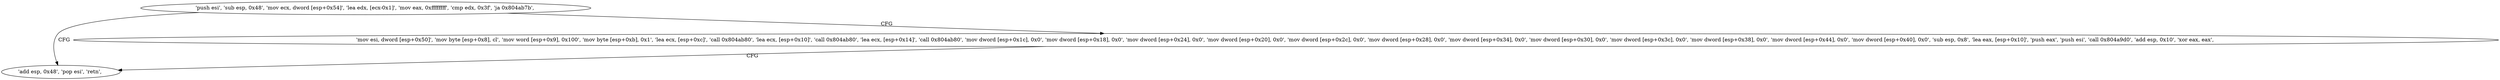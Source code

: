 digraph "func" {
"134523584" [label = "'push esi', 'sub esp, 0x48', 'mov ecx, dword [esp+0x54]', 'lea edx, [ecx-0x1]', 'mov eax, 0xffffffff', 'cmp edx, 0x3f', 'ja 0x804ab7b', " ]
"134523771" [label = "'add esp, 0x48', 'pop esi', 'retn', " ]
"134523609" [label = "'mov esi, dword [esp+0x50]', 'mov byte [esp+0x8], cl', 'mov word [esp+0x9], 0x100', 'mov byte [esp+0xb], 0x1', 'lea ecx, [esp+0xc]', 'call 0x804ab80', 'lea ecx, [esp+0x10]', 'call 0x804ab80', 'lea ecx, [esp+0x14]', 'call 0x804ab80', 'mov dword [esp+0x1c], 0x0', 'mov dword [esp+0x18], 0x0', 'mov dword [esp+0x24], 0x0', 'mov dword [esp+0x20], 0x0', 'mov dword [esp+0x2c], 0x0', 'mov dword [esp+0x28], 0x0', 'mov dword [esp+0x34], 0x0', 'mov dword [esp+0x30], 0x0', 'mov dword [esp+0x3c], 0x0', 'mov dword [esp+0x38], 0x0', 'mov dword [esp+0x44], 0x0', 'mov dword [esp+0x40], 0x0', 'sub esp, 0x8', 'lea eax, [esp+0x10]', 'push eax', 'push esi', 'call 0x804a9d0', 'add esp, 0x10', 'xor eax, eax', " ]
"134523584" -> "134523771" [ label = "CFG" ]
"134523584" -> "134523609" [ label = "CFG" ]
"134523609" -> "134523771" [ label = "CFG" ]
}
